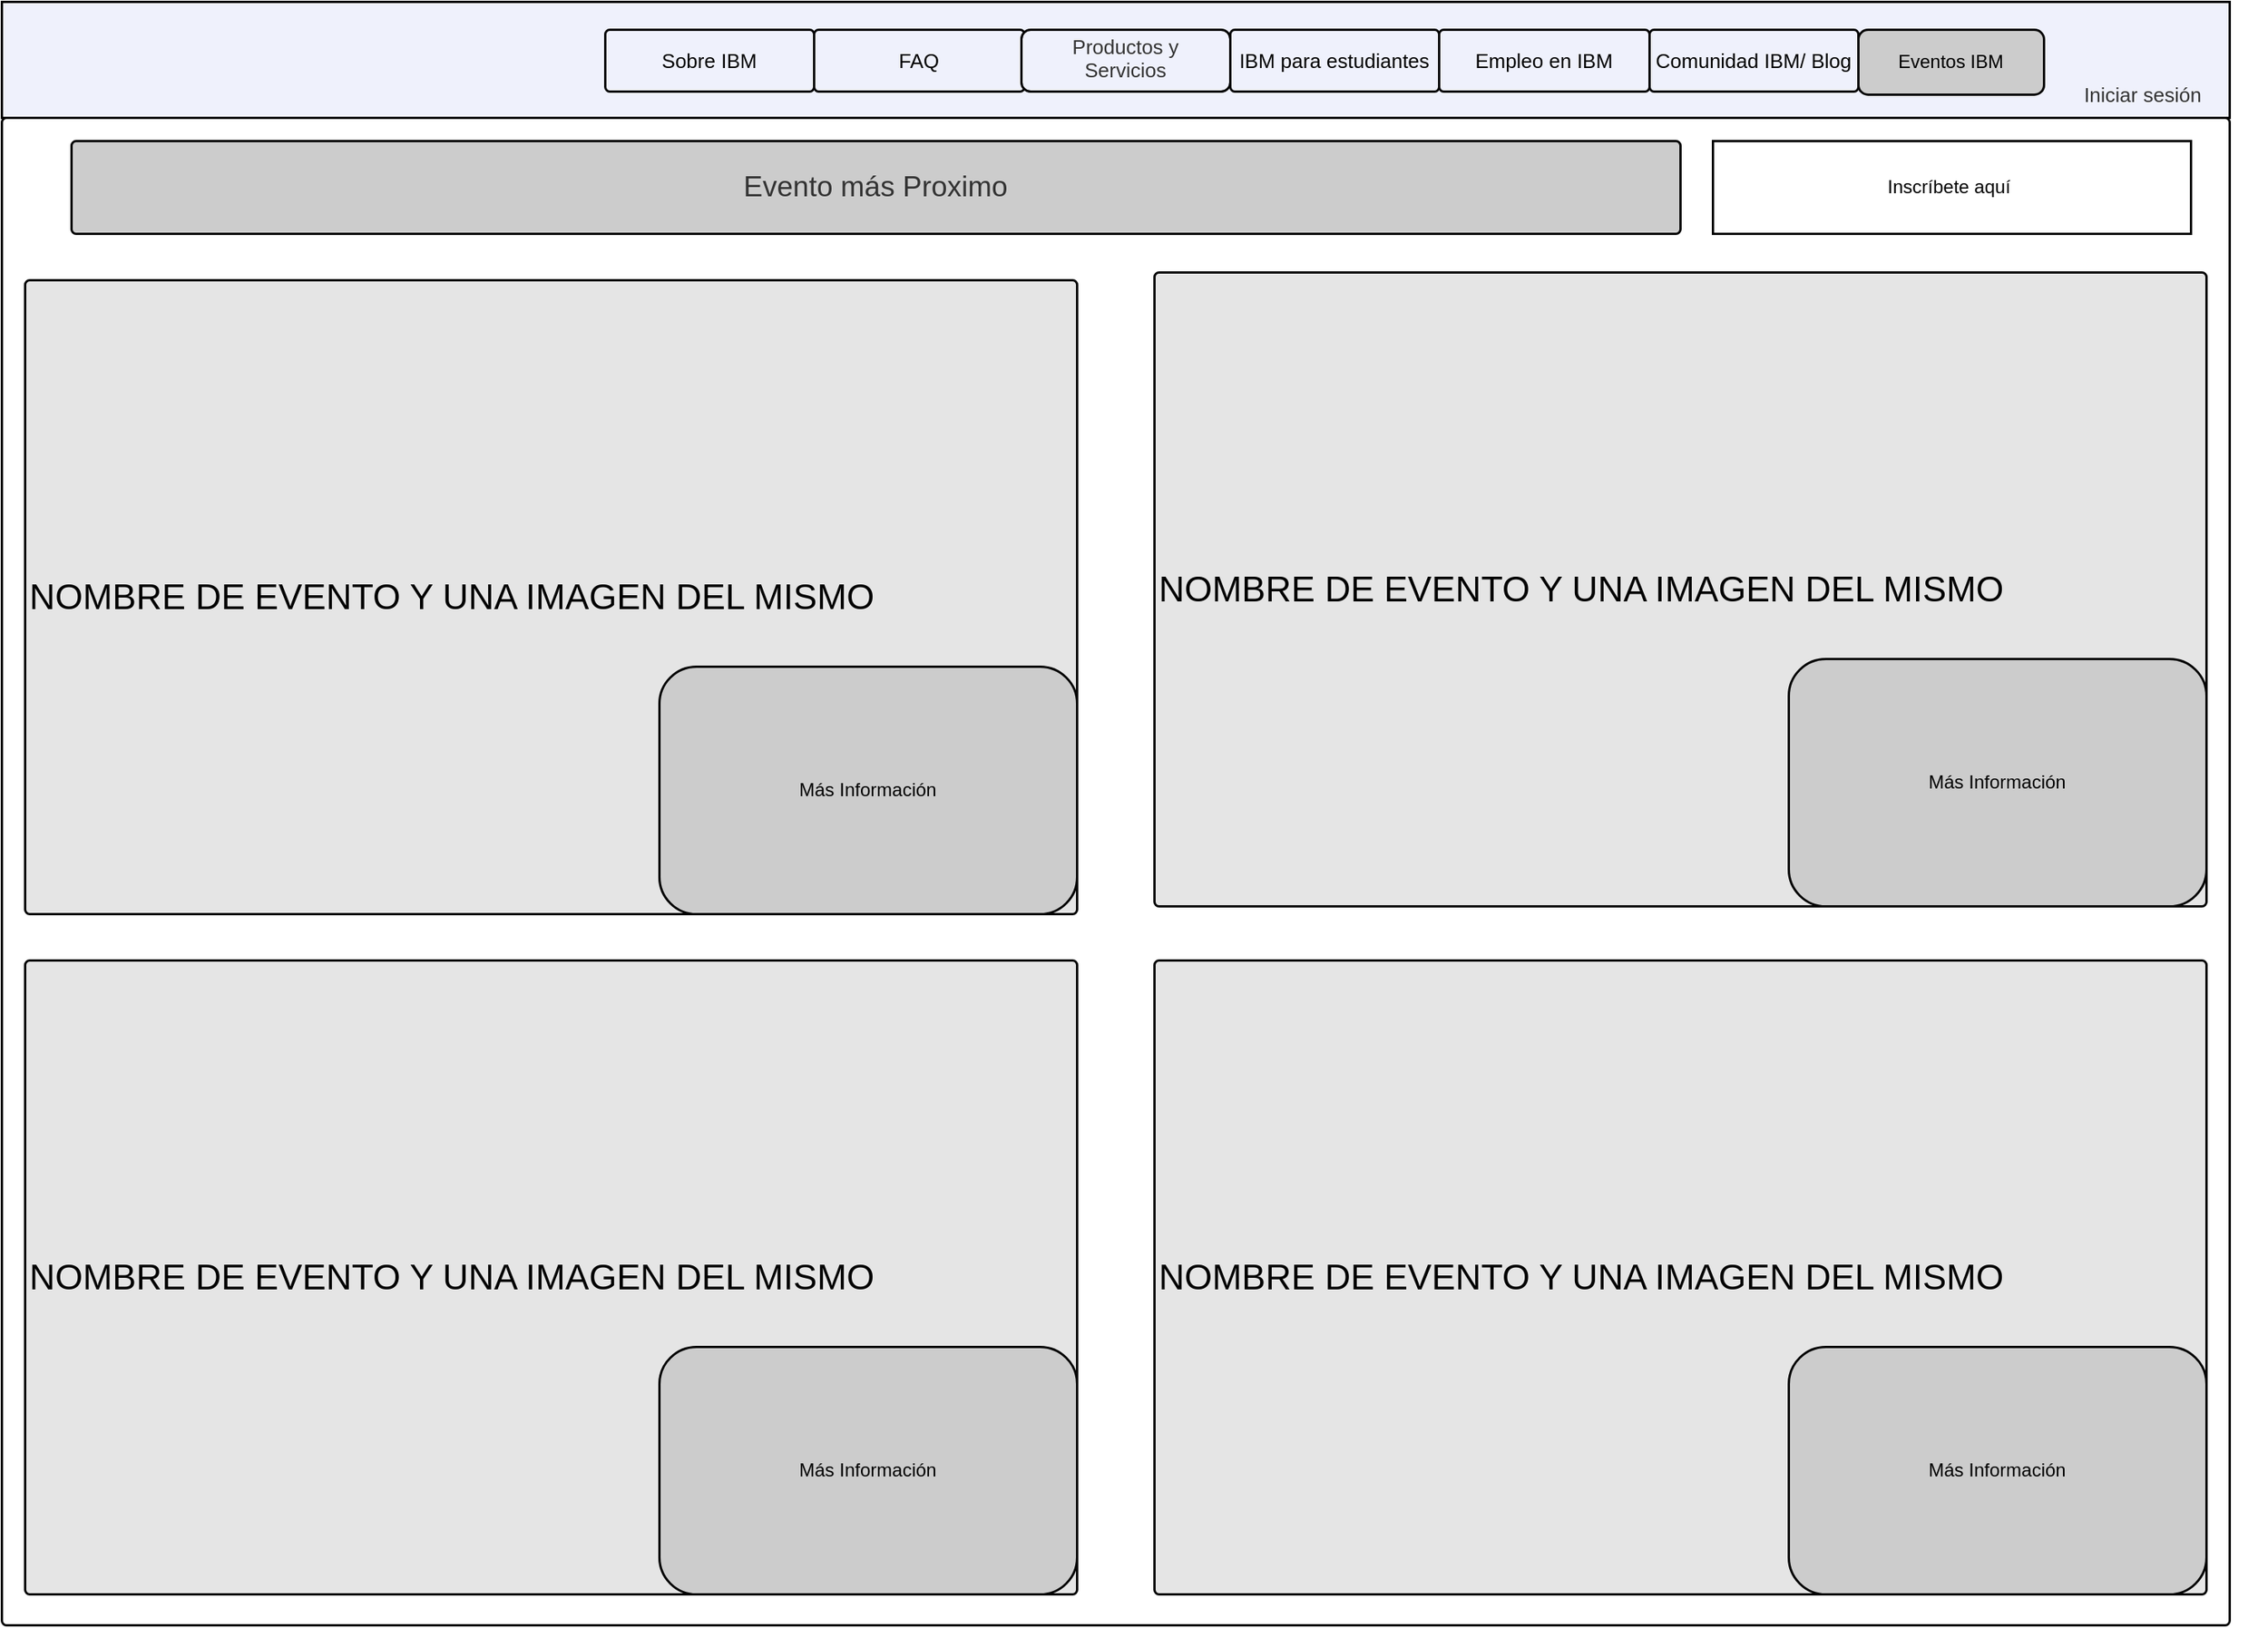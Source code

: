 <mxfile version="15.7.0" type="device"><diagram id="EpY2XA_5K85mcDce19Y2" name="Page-1"><mxGraphModel dx="2202" dy="1252" grid="1" gridSize="10" guides="1" tooltips="1" connect="1" arrows="1" fold="1" page="1" pageScale="1" pageWidth="827" pageHeight="1169" math="0" shadow="0"><root><mxCell id="0"/><mxCell id="1" parent="0"/><UserObject label="" lucidchartObjectId="-kTpKvfOgtCU" id="0L0k-SsMCw5O6LQ8zo8n-1"><mxCell style="html=1;overflow=block;blockSpacing=1;whiteSpace=wrap;;whiteSpace=wrap;fontSize=13;align=center;spacing=3.8;strokeOpacity=100;fillOpacity=0;rounded=1;absoluteArcSize=1;arcSize=6;fillColor=#000000;strokeWidth=1.5;" vertex="1" parent="1"><mxGeometry x="15" y="75" width="1440" height="975" as="geometry"/></mxCell></UserObject><UserObject label="" lucidchartObjectId="-kTpsG3q~wvS" id="0L0k-SsMCw5O6LQ8zo8n-2"><mxCell style="html=1;overflow=block;blockSpacing=1;whiteSpace=wrap;;whiteSpace=wrap;fontSize=13;align=center;spacing=3.8;strokeOpacity=100;fillOpacity=100;fillColor=#eff1fc;strokeWidth=1.5;" vertex="1" parent="1"><mxGeometry x="15" width="1440" height="75" as="geometry"/></mxCell></UserObject><UserObject label="Sobre IBM" lucidchartObjectId="-kTpVox1cu3v" id="0L0k-SsMCw5O6LQ8zo8n-3"><mxCell style="html=1;overflow=block;blockSpacing=1;whiteSpace=wrap;;whiteSpace=wrap;fontSize=13;fontColor=#000000;align=center;spacing=3.8;strokeOpacity=100;fillOpacity=0;rounded=1;absoluteArcSize=1;arcSize=6;fillColor=#000000;strokeWidth=1.5;" vertex="1" parent="1"><mxGeometry x="405" y="18" width="135" height="40" as="geometry"/></mxCell></UserObject><UserObject label="" lucidchartObjectId="-kTpL6Gpfm8U" id="0L0k-SsMCw5O6LQ8zo8n-4"><mxCell style="html=1;overflow=block;blockSpacing=1;whiteSpace=wrap;shape=image;whiteSpace=wrap;fontSize=13;spacing=0;strokeColor=none;strokeOpacity=100;strokeWidth=0;image=https://images.lucid.app/images/7f19ab04-5208-48e5-837a-399a14fa10c1/content;imageAspect=0;" vertex="1" parent="1"><mxGeometry x="30" y="11" width="120" height="48" as="geometry"/></mxCell></UserObject><UserObject label="IBM para estudiantes" lucidchartObjectId="-kTpTUxO5ARj" id="0L0k-SsMCw5O6LQ8zo8n-5"><mxCell style="html=1;overflow=block;blockSpacing=1;whiteSpace=wrap;;whiteSpace=wrap;fontSize=13;fontColor=#000000;align=center;spacing=3.8;strokeOpacity=100;fillOpacity=0;rounded=1;absoluteArcSize=1;arcSize=6;fillColor=#000000;strokeWidth=1.5;" vertex="1" parent="1"><mxGeometry x="809" y="18" width="135" height="40" as="geometry"/></mxCell></UserObject><UserObject label="Comunidad IBM/ Blog" lucidchartObjectId="-kTpihmhMuRg" id="0L0k-SsMCw5O6LQ8zo8n-6"><mxCell style="html=1;overflow=block;blockSpacing=1;whiteSpace=wrap;;whiteSpace=wrap;fontSize=13;fontColor=#000000;align=center;spacing=3.8;strokeOpacity=100;fillOpacity=100;rounded=1;absoluteArcSize=1;arcSize=6;fillColor=#EFF1FC;strokeWidth=1.5;" vertex="1" parent="1"><mxGeometry x="1080" y="18" width="135" height="40" as="geometry"/></mxCell></UserObject><UserObject label="Empleo en IBM" lucidchartObjectId="-kTpGO4bhksc" id="0L0k-SsMCw5O6LQ8zo8n-7"><mxCell style="html=1;overflow=block;blockSpacing=1;whiteSpace=wrap;;whiteSpace=wrap;fontSize=13;fontColor=#000000;align=center;spacing=3.8;strokeOpacity=100;fillOpacity=0;rounded=1;absoluteArcSize=1;arcSize=6;fillColor=#000000;strokeWidth=1.5;" vertex="1" parent="1"><mxGeometry x="944" y="18" width="136" height="40" as="geometry"/></mxCell></UserObject><UserObject label="" lucidchartObjectId="-kTpCBxDtoYE" id="0L0k-SsMCw5O6LQ8zo8n-9"><mxCell style="html=1;overflow=block;blockSpacing=1;whiteSpace=wrap;shape=image;whiteSpace=wrap;fontSize=13;spacing=0;strokeColor=none;strokeOpacity=100;strokeWidth=0;image=https://images.lucid.app/images/fd21e83e-d515-40a6-b1c1-4cf74a251418/content;imageAspect=0;" vertex="1" parent="1"><mxGeometry x="1375" y="15" width="40" height="40" as="geometry"/></mxCell></UserObject><UserObject label="FAQ" lucidchartObjectId="-kTpRw3S4fVu" id="0L0k-SsMCw5O6LQ8zo8n-10"><mxCell style="html=1;overflow=block;blockSpacing=1;whiteSpace=wrap;;whiteSpace=wrap;fontSize=13;fontColor=#000000;align=center;spacing=3.8;strokeOpacity=100;fillOpacity=0;rounded=1;absoluteArcSize=1;arcSize=6;fillColor=#000000;strokeWidth=1.5;" vertex="1" parent="1"><mxGeometry x="540" y="18" width="136" height="40" as="geometry"/></mxCell></UserObject><UserObject label="&lt;div style=&quot;display: flex; justify-content: center; text-align: center; align-items: baseline; font-size: 0; line-height: 1.25;margin-top: -2px;&quot;&gt;&lt;span&gt;&lt;span style=&quot;font-size:13px;color:#333333;&quot;&gt;Productos y &#10;&lt;/span&gt;&lt;/span&gt;&lt;/div&gt;&lt;div style=&quot;display: flex; justify-content: center; text-align: center; align-items: baseline; font-size: 0; line-height: 1.25;margin-top: -2px;&quot;&gt;&lt;span&gt;&lt;span style=&quot;font-size:13px;color:#333333;&quot;&gt;Servicios&lt;/span&gt;&lt;/span&gt;&lt;/div&gt;" lucidchartObjectId="-kTp~MmLDH.c" id="0L0k-SsMCw5O6LQ8zo8n-11"><mxCell style="html=1;overflow=block;blockSpacing=1;whiteSpace=wrap;;whiteSpace=wrap;fontSize=13;spacing=3.8;strokeOpacity=100;fillOpacity=100;rounded=1;absoluteArcSize=1;arcSize=12;fillColor=#eff1fc;strokeWidth=1.5;" vertex="1" parent="1"><mxGeometry x="674" y="18" width="135" height="40" as="geometry"/></mxCell></UserObject><UserObject label="Iniciar sesión" lucidchartObjectId="-kTpqFycSJc-" id="0L0k-SsMCw5O6LQ8zo8n-12"><mxCell style="html=1;overflow=block;blockSpacing=1;whiteSpace=wrap;;whiteSpace=wrap;fontSize=13;fontColor=#333333;align=center;spacing=3.8;strokeOpacity=0;fillOpacity=0;rounded=1;absoluteArcSize=1;arcSize=12;fillColor=#ffffff;strokeWidth=0.8;" vertex="1" parent="1"><mxGeometry x="1320" y="45" width="158" height="30" as="geometry"/></mxCell></UserObject><UserObject label="NOMBRE DE EVENTO Y UNA IMAGEN DEL MISMO" lucidchartObjectId="-kTpy6FPzl7g" id="0L0k-SsMCw5O6LQ8zo8n-13"><mxCell style="html=1;overflow=block;blockSpacing=1;whiteSpace=wrap;;whiteSpace=wrap;fontSize=23;align=left;spacing=3.8;strokeOpacity=100;fillOpacity=100;rounded=1;absoluteArcSize=1;arcSize=6;fillColor=#e5e5e5;strokeWidth=1.5;verticalAlign=middle;" vertex="1" parent="1"><mxGeometry x="30" y="180" width="680" height="410" as="geometry"/></mxCell></UserObject><UserObject label="Evento más Proximo" lucidchartObjectId="-kTpP8FHmvZ8" id="0L0k-SsMCw5O6LQ8zo8n-14"><mxCell style="html=1;overflow=block;blockSpacing=1;whiteSpace=wrap;;whiteSpace=wrap;fontSize=18.5;fontColor=#333333;align=center;spacing=3.8;strokeOpacity=100;fillOpacity=100;rounded=1;absoluteArcSize=1;arcSize=6;fillColor=#cccccc;strokeWidth=1.5;" vertex="1" parent="1"><mxGeometry x="60" y="90" width="1040" height="60" as="geometry"/></mxCell></UserObject><mxCell id="0L0k-SsMCw5O6LQ8zo8n-36" value="Eventos IBM" style="rounded=1;whiteSpace=wrap;html=1;labelBackgroundColor=#CCCCCC;strokeColor=#000000;fillColor=#CCCCCC;gradientColor=none;strokeWidth=1.5;" vertex="1" parent="1"><mxGeometry x="1215" y="18" width="120" height="42" as="geometry"/></mxCell><UserObject label="&#10;&#10;&lt;span style=&quot;color: rgb(0, 0, 0); font-family: helvetica; font-size: 23px; font-style: normal; font-weight: 400; letter-spacing: normal; text-indent: 0px; text-transform: none; word-spacing: 0px; display: inline; float: none;&quot;&gt;NOMBRE DE EVENTO Y UNA IMAGEN DEL MISMO&lt;/span&gt;&#10;&#10;" lucidchartObjectId="-kTpy6FPzl7g" id="0L0k-SsMCw5O6LQ8zo8n-39"><mxCell style="html=1;overflow=block;blockSpacing=1;whiteSpace=wrap;;whiteSpace=wrap;fontSize=13;align=left;spacing=3.8;strokeOpacity=100;fillOpacity=100;rounded=1;absoluteArcSize=1;arcSize=6;fillColor=#e5e5e5;strokeWidth=1.5;labelBackgroundColor=none;" vertex="1" parent="1"><mxGeometry x="30" y="620" width="680" height="410" as="geometry"/></mxCell></UserObject><UserObject label="&#10;&#10;&lt;span style=&quot;color: rgb(0, 0, 0); font-family: helvetica; font-size: 23px; font-style: normal; font-weight: 400; letter-spacing: normal; text-indent: 0px; text-transform: none; word-spacing: 0px; display: inline; float: none;&quot;&gt;NOMBRE DE EVENTO Y UNA IMAGEN DEL MISMO&lt;/span&gt;&#10;&#10;" lucidchartObjectId="-kTpy6FPzl7g" id="0L0k-SsMCw5O6LQ8zo8n-41"><mxCell style="html=1;overflow=block;blockSpacing=1;whiteSpace=wrap;;whiteSpace=wrap;fontSize=13;align=left;spacing=3.8;strokeOpacity=100;fillOpacity=100;rounded=1;absoluteArcSize=1;arcSize=6;fillColor=#e5e5e5;strokeWidth=1.5;labelBackgroundColor=none;" vertex="1" parent="1"><mxGeometry x="760" y="175" width="680" height="410" as="geometry"/></mxCell></UserObject><UserObject label="&#10;&#10;&lt;span style=&quot;color: rgb(0, 0, 0); font-family: helvetica; font-size: 23px; font-style: normal; font-weight: 400; letter-spacing: normal; text-indent: 0px; text-transform: none; word-spacing: 0px; display: inline; float: none;&quot;&gt;NOMBRE DE EVENTO Y UNA IMAGEN DEL MISMO&lt;/span&gt;&#10;&#10;" lucidchartObjectId="-kTpy6FPzl7g" id="0L0k-SsMCw5O6LQ8zo8n-42"><mxCell style="html=1;overflow=block;blockSpacing=1;whiteSpace=wrap;;whiteSpace=wrap;fontSize=13;align=left;spacing=3.8;strokeOpacity=100;fillOpacity=100;rounded=1;absoluteArcSize=1;arcSize=6;fillColor=#e5e5e5;strokeWidth=1.5;labelBackgroundColor=none;" vertex="1" parent="1"><mxGeometry x="760" y="620" width="680" height="410" as="geometry"/></mxCell></UserObject><mxCell id="0L0k-SsMCw5O6LQ8zo8n-43" value="Más Información" style="rounded=1;whiteSpace=wrap;html=1;labelBackgroundColor=#CCCCCC;strokeColor=#000000;strokeWidth=1.5;fillColor=#CCCCCC;gradientColor=none;" vertex="1" parent="1"><mxGeometry x="440" y="430" width="270" height="160" as="geometry"/></mxCell><mxCell id="0L0k-SsMCw5O6LQ8zo8n-44" value="&#10;&#10;&lt;span style=&quot;color: rgb(0, 0, 0); font-family: helvetica; font-size: 12px; font-style: normal; font-weight: 400; letter-spacing: normal; text-align: center; text-indent: 0px; text-transform: none; word-spacing: 0px; background-color: rgb(204, 204, 204); display: inline; float: none;&quot;&gt;Más Información&lt;/span&gt;&#10;&#10;" style="rounded=1;whiteSpace=wrap;html=1;labelBackgroundColor=#CCCCCC;strokeColor=#000000;strokeWidth=1.5;fillColor=#CCCCCC;gradientColor=none;fontStyle=1" vertex="1" parent="1"><mxGeometry x="1170" y="425" width="270" height="160" as="geometry"/></mxCell><mxCell id="0L0k-SsMCw5O6LQ8zo8n-45" value="&#10;&#10;&lt;span style=&quot;color: rgb(0, 0, 0); font-family: helvetica; font-size: 12px; font-style: normal; font-weight: 400; letter-spacing: normal; text-align: center; text-indent: 0px; text-transform: none; word-spacing: 0px; background-color: rgb(204, 204, 204); display: inline; float: none;&quot;&gt;Más Información&lt;/span&gt;&#10;&#10;" style="rounded=1;whiteSpace=wrap;html=1;labelBackgroundColor=#CCCCCC;strokeColor=#000000;strokeWidth=1.5;fillColor=#CCCCCC;gradientColor=none;" vertex="1" parent="1"><mxGeometry x="440" y="870" width="270" height="160" as="geometry"/></mxCell><mxCell id="0L0k-SsMCw5O6LQ8zo8n-46" value="&#10;&#10;&lt;span style=&quot;color: rgb(0, 0, 0); font-family: helvetica; font-size: 12px; font-style: normal; font-weight: 400; letter-spacing: normal; text-align: center; text-indent: 0px; text-transform: none; word-spacing: 0px; background-color: rgb(204, 204, 204); display: inline; float: none;&quot;&gt;Más Información&lt;/span&gt;&#10;&#10;" style="rounded=1;whiteSpace=wrap;html=1;labelBackgroundColor=#CCCCCC;strokeColor=#000000;strokeWidth=1.5;fillColor=#CCCCCC;gradientColor=none;" vertex="1" parent="1"><mxGeometry x="1170" y="870" width="270" height="160" as="geometry"/></mxCell><mxCell id="0L0k-SsMCw5O6LQ8zo8n-47" value="Inscríbete aquí&amp;nbsp;" style="rounded=0;whiteSpace=wrap;html=1;labelBackgroundColor=none;strokeWidth=1.5;" vertex="1" parent="1"><mxGeometry x="1121" y="90" width="309" height="60" as="geometry"/></mxCell></root></mxGraphModel></diagram></mxfile>